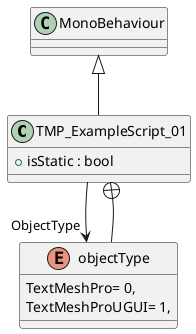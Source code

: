 @startuml
class TMP_ExampleScript_01 {
    + isStatic : bool
}
enum objectType {
    TextMeshPro= 0,
    TextMeshProUGUI= 1,
}
MonoBehaviour <|-- TMP_ExampleScript_01
TMP_ExampleScript_01 --> "ObjectType" objectType
TMP_ExampleScript_01 +-- objectType
@enduml
